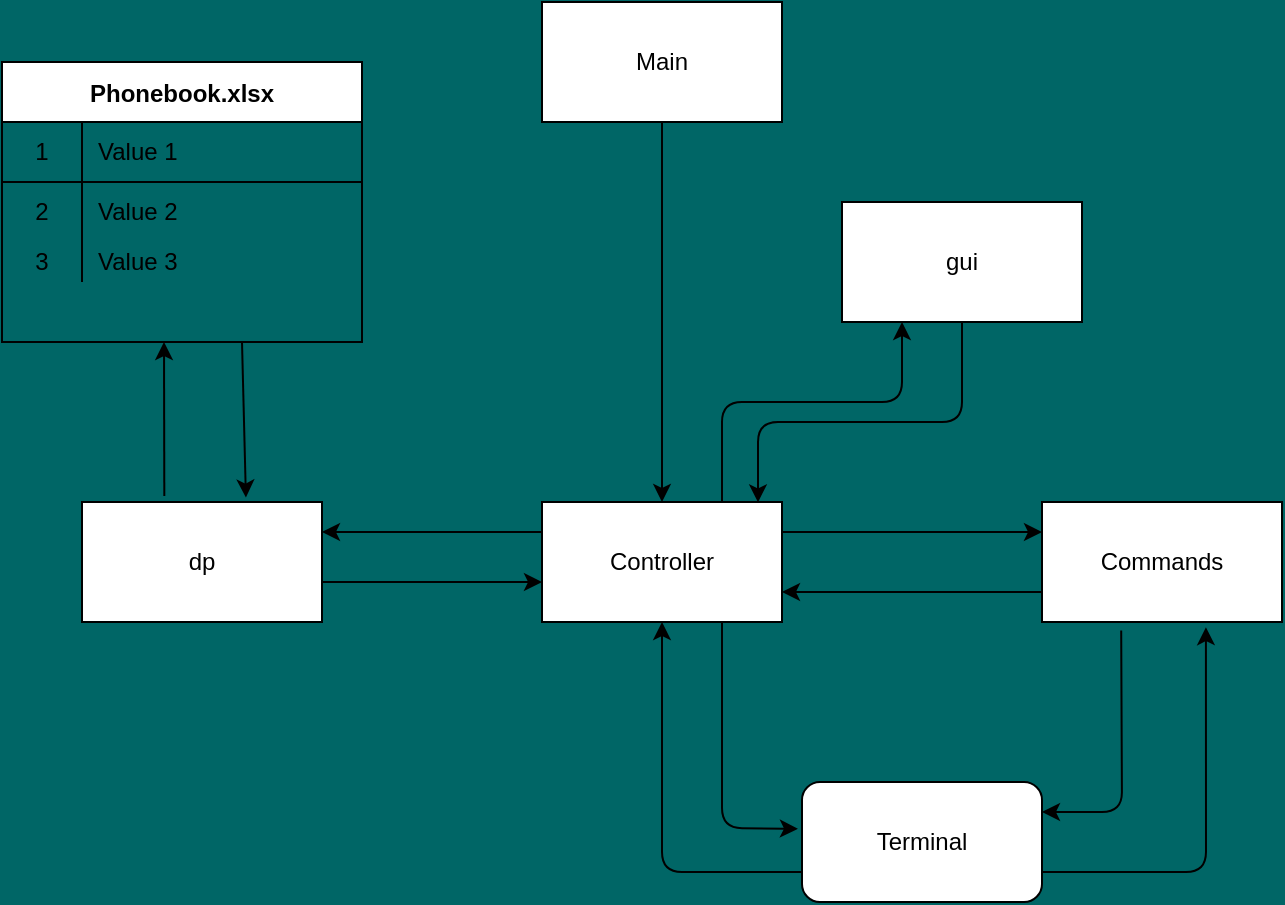 <mxfile>
    <diagram id="5_9Sc_be2qDQAMIjIkYb" name="Страница 1">
        <mxGraphModel dx="820" dy="349" grid="1" gridSize="10" guides="1" tooltips="1" connect="1" arrows="1" fold="1" page="1" pageScale="1" pageWidth="827" pageHeight="1169" background="#006666" math="0" shadow="0">
            <root>
                <mxCell id="0"/>
                <mxCell id="1" parent="0"/>
                <mxCell id="43" style="edgeStyle=none;html=1;entryX=0.683;entryY=-0.037;entryDx=0;entryDy=0;entryPerimeter=0;" parent="1" target="40" edge="1">
                    <mxGeometry relative="1" as="geometry">
                        <mxPoint x="160" y="190" as="sourcePoint"/>
                    </mxGeometry>
                </mxCell>
                <mxCell id="15" value="Phonebook.xlsx" style="shape=table;startSize=30;container=1;collapsible=0;childLayout=tableLayout;fixedRows=1;rowLines=0;fontStyle=1;align=center;pointerEvents=1;" parent="1" vertex="1">
                    <mxGeometry x="40" y="50" width="180" height="140" as="geometry"/>
                </mxCell>
                <mxCell id="16" value="" style="shape=partialRectangle;html=1;whiteSpace=wrap;collapsible=0;dropTarget=0;pointerEvents=1;fillColor=none;top=0;left=0;bottom=1;right=0;points=[[0,0.5],[1,0.5]];portConstraint=eastwest;" parent="15" vertex="1">
                    <mxGeometry y="30" width="180" height="30" as="geometry"/>
                </mxCell>
                <mxCell id="17" value="1" style="shape=partialRectangle;html=1;whiteSpace=wrap;connectable=0;fillColor=none;top=0;left=0;bottom=0;right=0;overflow=hidden;pointerEvents=1;" parent="16" vertex="1">
                    <mxGeometry width="40" height="30" as="geometry">
                        <mxRectangle width="40" height="30" as="alternateBounds"/>
                    </mxGeometry>
                </mxCell>
                <mxCell id="18" value="Value 1" style="shape=partialRectangle;html=1;whiteSpace=wrap;connectable=0;fillColor=none;top=0;left=0;bottom=0;right=0;align=left;spacingLeft=6;overflow=hidden;pointerEvents=1;" parent="16" vertex="1">
                    <mxGeometry x="40" width="140" height="30" as="geometry">
                        <mxRectangle width="140" height="30" as="alternateBounds"/>
                    </mxGeometry>
                </mxCell>
                <mxCell id="19" value="" style="shape=partialRectangle;html=1;whiteSpace=wrap;collapsible=0;dropTarget=0;pointerEvents=1;fillColor=none;top=0;left=0;bottom=0;right=0;points=[[0,0.5],[1,0.5]];portConstraint=eastwest;" parent="15" vertex="1">
                    <mxGeometry y="60" width="180" height="30" as="geometry"/>
                </mxCell>
                <mxCell id="20" value="2" style="shape=partialRectangle;html=1;whiteSpace=wrap;connectable=0;fillColor=none;top=0;left=0;bottom=0;right=0;overflow=hidden;pointerEvents=1;" parent="19" vertex="1">
                    <mxGeometry width="40" height="30" as="geometry">
                        <mxRectangle width="40" height="30" as="alternateBounds"/>
                    </mxGeometry>
                </mxCell>
                <mxCell id="21" value="Value 2" style="shape=partialRectangle;html=1;whiteSpace=wrap;connectable=0;fillColor=none;top=0;left=0;bottom=0;right=0;align=left;spacingLeft=6;overflow=hidden;pointerEvents=1;" parent="19" vertex="1">
                    <mxGeometry x="40" width="140" height="30" as="geometry">
                        <mxRectangle width="140" height="30" as="alternateBounds"/>
                    </mxGeometry>
                </mxCell>
                <mxCell id="22" value="" style="shape=partialRectangle;html=1;whiteSpace=wrap;collapsible=0;dropTarget=0;pointerEvents=1;fillColor=none;top=0;left=0;bottom=0;right=0;points=[[0,0.5],[1,0.5]];portConstraint=eastwest;" parent="15" vertex="1">
                    <mxGeometry y="90" width="180" height="20" as="geometry"/>
                </mxCell>
                <mxCell id="23" value="3" style="shape=partialRectangle;html=1;whiteSpace=wrap;connectable=0;fillColor=none;top=0;left=0;bottom=0;right=0;overflow=hidden;pointerEvents=1;" parent="22" vertex="1">
                    <mxGeometry width="40" height="20" as="geometry">
                        <mxRectangle width="40" height="20" as="alternateBounds"/>
                    </mxGeometry>
                </mxCell>
                <mxCell id="24" value="Value 3" style="shape=partialRectangle;html=1;whiteSpace=wrap;connectable=0;fillColor=none;top=0;left=0;bottom=0;right=0;align=left;spacingLeft=6;overflow=hidden;pointerEvents=1;" parent="22" vertex="1">
                    <mxGeometry x="40" width="140" height="20" as="geometry">
                        <mxRectangle width="140" height="20" as="alternateBounds"/>
                    </mxGeometry>
                </mxCell>
                <mxCell id="46" style="edgeStyle=none;html=1;entryX=1;entryY=0.25;entryDx=0;entryDy=0;exitX=0;exitY=0.25;exitDx=0;exitDy=0;" edge="1" parent="1" source="26" target="40">
                    <mxGeometry relative="1" as="geometry"/>
                </mxCell>
                <mxCell id="48" style="edgeStyle=none;html=1;entryX=0;entryY=0.25;entryDx=0;entryDy=0;exitX=1;exitY=0.25;exitDx=0;exitDy=0;" edge="1" parent="1" source="26" target="35">
                    <mxGeometry relative="1" as="geometry"/>
                </mxCell>
                <mxCell id="53" style="edgeStyle=none;html=1;entryX=-0.017;entryY=0.39;entryDx=0;entryDy=0;entryPerimeter=0;exitX=0.75;exitY=1;exitDx=0;exitDy=0;" edge="1" parent="1" source="26" target="52">
                    <mxGeometry relative="1" as="geometry">
                        <Array as="points">
                            <mxPoint x="400" y="433"/>
                        </Array>
                    </mxGeometry>
                </mxCell>
                <mxCell id="58" style="edgeStyle=none;html=1;entryX=0.25;entryY=1;entryDx=0;entryDy=0;exitX=0.75;exitY=0;exitDx=0;exitDy=0;" edge="1" parent="1" source="26" target="28">
                    <mxGeometry relative="1" as="geometry">
                        <Array as="points">
                            <mxPoint x="400" y="220"/>
                            <mxPoint x="490" y="220"/>
                        </Array>
                    </mxGeometry>
                </mxCell>
                <mxCell id="26" value="Controller" style="rounded=0;whiteSpace=wrap;html=1;" parent="1" vertex="1">
                    <mxGeometry x="310" y="270" width="120" height="60" as="geometry"/>
                </mxCell>
                <mxCell id="59" style="edgeStyle=none;html=1;entryX=0.5;entryY=0;entryDx=0;entryDy=0;" edge="1" parent="1" source="27" target="26">
                    <mxGeometry relative="1" as="geometry"/>
                </mxCell>
                <mxCell id="27" value="Main" style="rounded=0;whiteSpace=wrap;html=1;" parent="1" vertex="1">
                    <mxGeometry x="310" y="20" width="120" height="60" as="geometry"/>
                </mxCell>
                <mxCell id="45" style="edgeStyle=none;html=1;entryX=0.9;entryY=0.003;entryDx=0;entryDy=0;entryPerimeter=0;" edge="1" parent="1" source="28" target="26">
                    <mxGeometry relative="1" as="geometry">
                        <Array as="points">
                            <mxPoint x="520" y="230"/>
                            <mxPoint x="418" y="230"/>
                        </Array>
                    </mxGeometry>
                </mxCell>
                <mxCell id="28" value="gui" style="rounded=0;whiteSpace=wrap;html=1;" parent="1" vertex="1">
                    <mxGeometry x="460" y="120" width="120" height="60" as="geometry"/>
                </mxCell>
                <mxCell id="50" style="edgeStyle=none;html=1;exitX=0;exitY=0.75;exitDx=0;exitDy=0;entryX=1;entryY=0.75;entryDx=0;entryDy=0;" edge="1" parent="1" source="35" target="26">
                    <mxGeometry relative="1" as="geometry">
                        <mxPoint x="570" y="310" as="sourcePoint"/>
                    </mxGeometry>
                </mxCell>
                <mxCell id="55" style="edgeStyle=none;html=1;entryX=1;entryY=0.25;entryDx=0;entryDy=0;exitX=0.33;exitY=1.07;exitDx=0;exitDy=0;exitPerimeter=0;" edge="1" parent="1" source="35" target="52">
                    <mxGeometry relative="1" as="geometry">
                        <Array as="points">
                            <mxPoint x="600" y="425"/>
                        </Array>
                    </mxGeometry>
                </mxCell>
                <mxCell id="35" value="Commands" style="rounded=0;whiteSpace=wrap;html=1;" parent="1" vertex="1">
                    <mxGeometry x="560" y="270" width="120" height="60" as="geometry"/>
                </mxCell>
                <mxCell id="44" style="edgeStyle=none;html=1;exitX=0.343;exitY=-0.05;exitDx=0;exitDy=0;exitPerimeter=0;" parent="1" source="40" edge="1">
                    <mxGeometry relative="1" as="geometry">
                        <mxPoint x="121" y="190" as="targetPoint"/>
                    </mxGeometry>
                </mxCell>
                <mxCell id="47" style="edgeStyle=none;html=1;" edge="1" parent="1">
                    <mxGeometry relative="1" as="geometry">
                        <mxPoint x="150" y="310" as="sourcePoint"/>
                        <mxPoint x="310" y="310" as="targetPoint"/>
                    </mxGeometry>
                </mxCell>
                <mxCell id="40" value="dp" style="rounded=0;whiteSpace=wrap;html=1;" parent="1" vertex="1">
                    <mxGeometry x="80" y="270" width="120" height="60" as="geometry"/>
                </mxCell>
                <mxCell id="54" style="edgeStyle=none;html=1;entryX=0.5;entryY=1;entryDx=0;entryDy=0;exitX=0;exitY=0.75;exitDx=0;exitDy=0;" edge="1" parent="1" source="52" target="26">
                    <mxGeometry relative="1" as="geometry">
                        <Array as="points">
                            <mxPoint x="370" y="455"/>
                        </Array>
                    </mxGeometry>
                </mxCell>
                <mxCell id="56" style="edgeStyle=none;html=1;entryX=0.683;entryY=1.043;entryDx=0;entryDy=0;entryPerimeter=0;exitX=1;exitY=0.75;exitDx=0;exitDy=0;" edge="1" parent="1" source="52" target="35">
                    <mxGeometry relative="1" as="geometry">
                        <Array as="points">
                            <mxPoint x="642" y="455"/>
                        </Array>
                    </mxGeometry>
                </mxCell>
                <mxCell id="52" value="Terminal" style="rounded=1;whiteSpace=wrap;html=1;" vertex="1" parent="1">
                    <mxGeometry x="440" y="410" width="120" height="60" as="geometry"/>
                </mxCell>
            </root>
        </mxGraphModel>
    </diagram>
</mxfile>